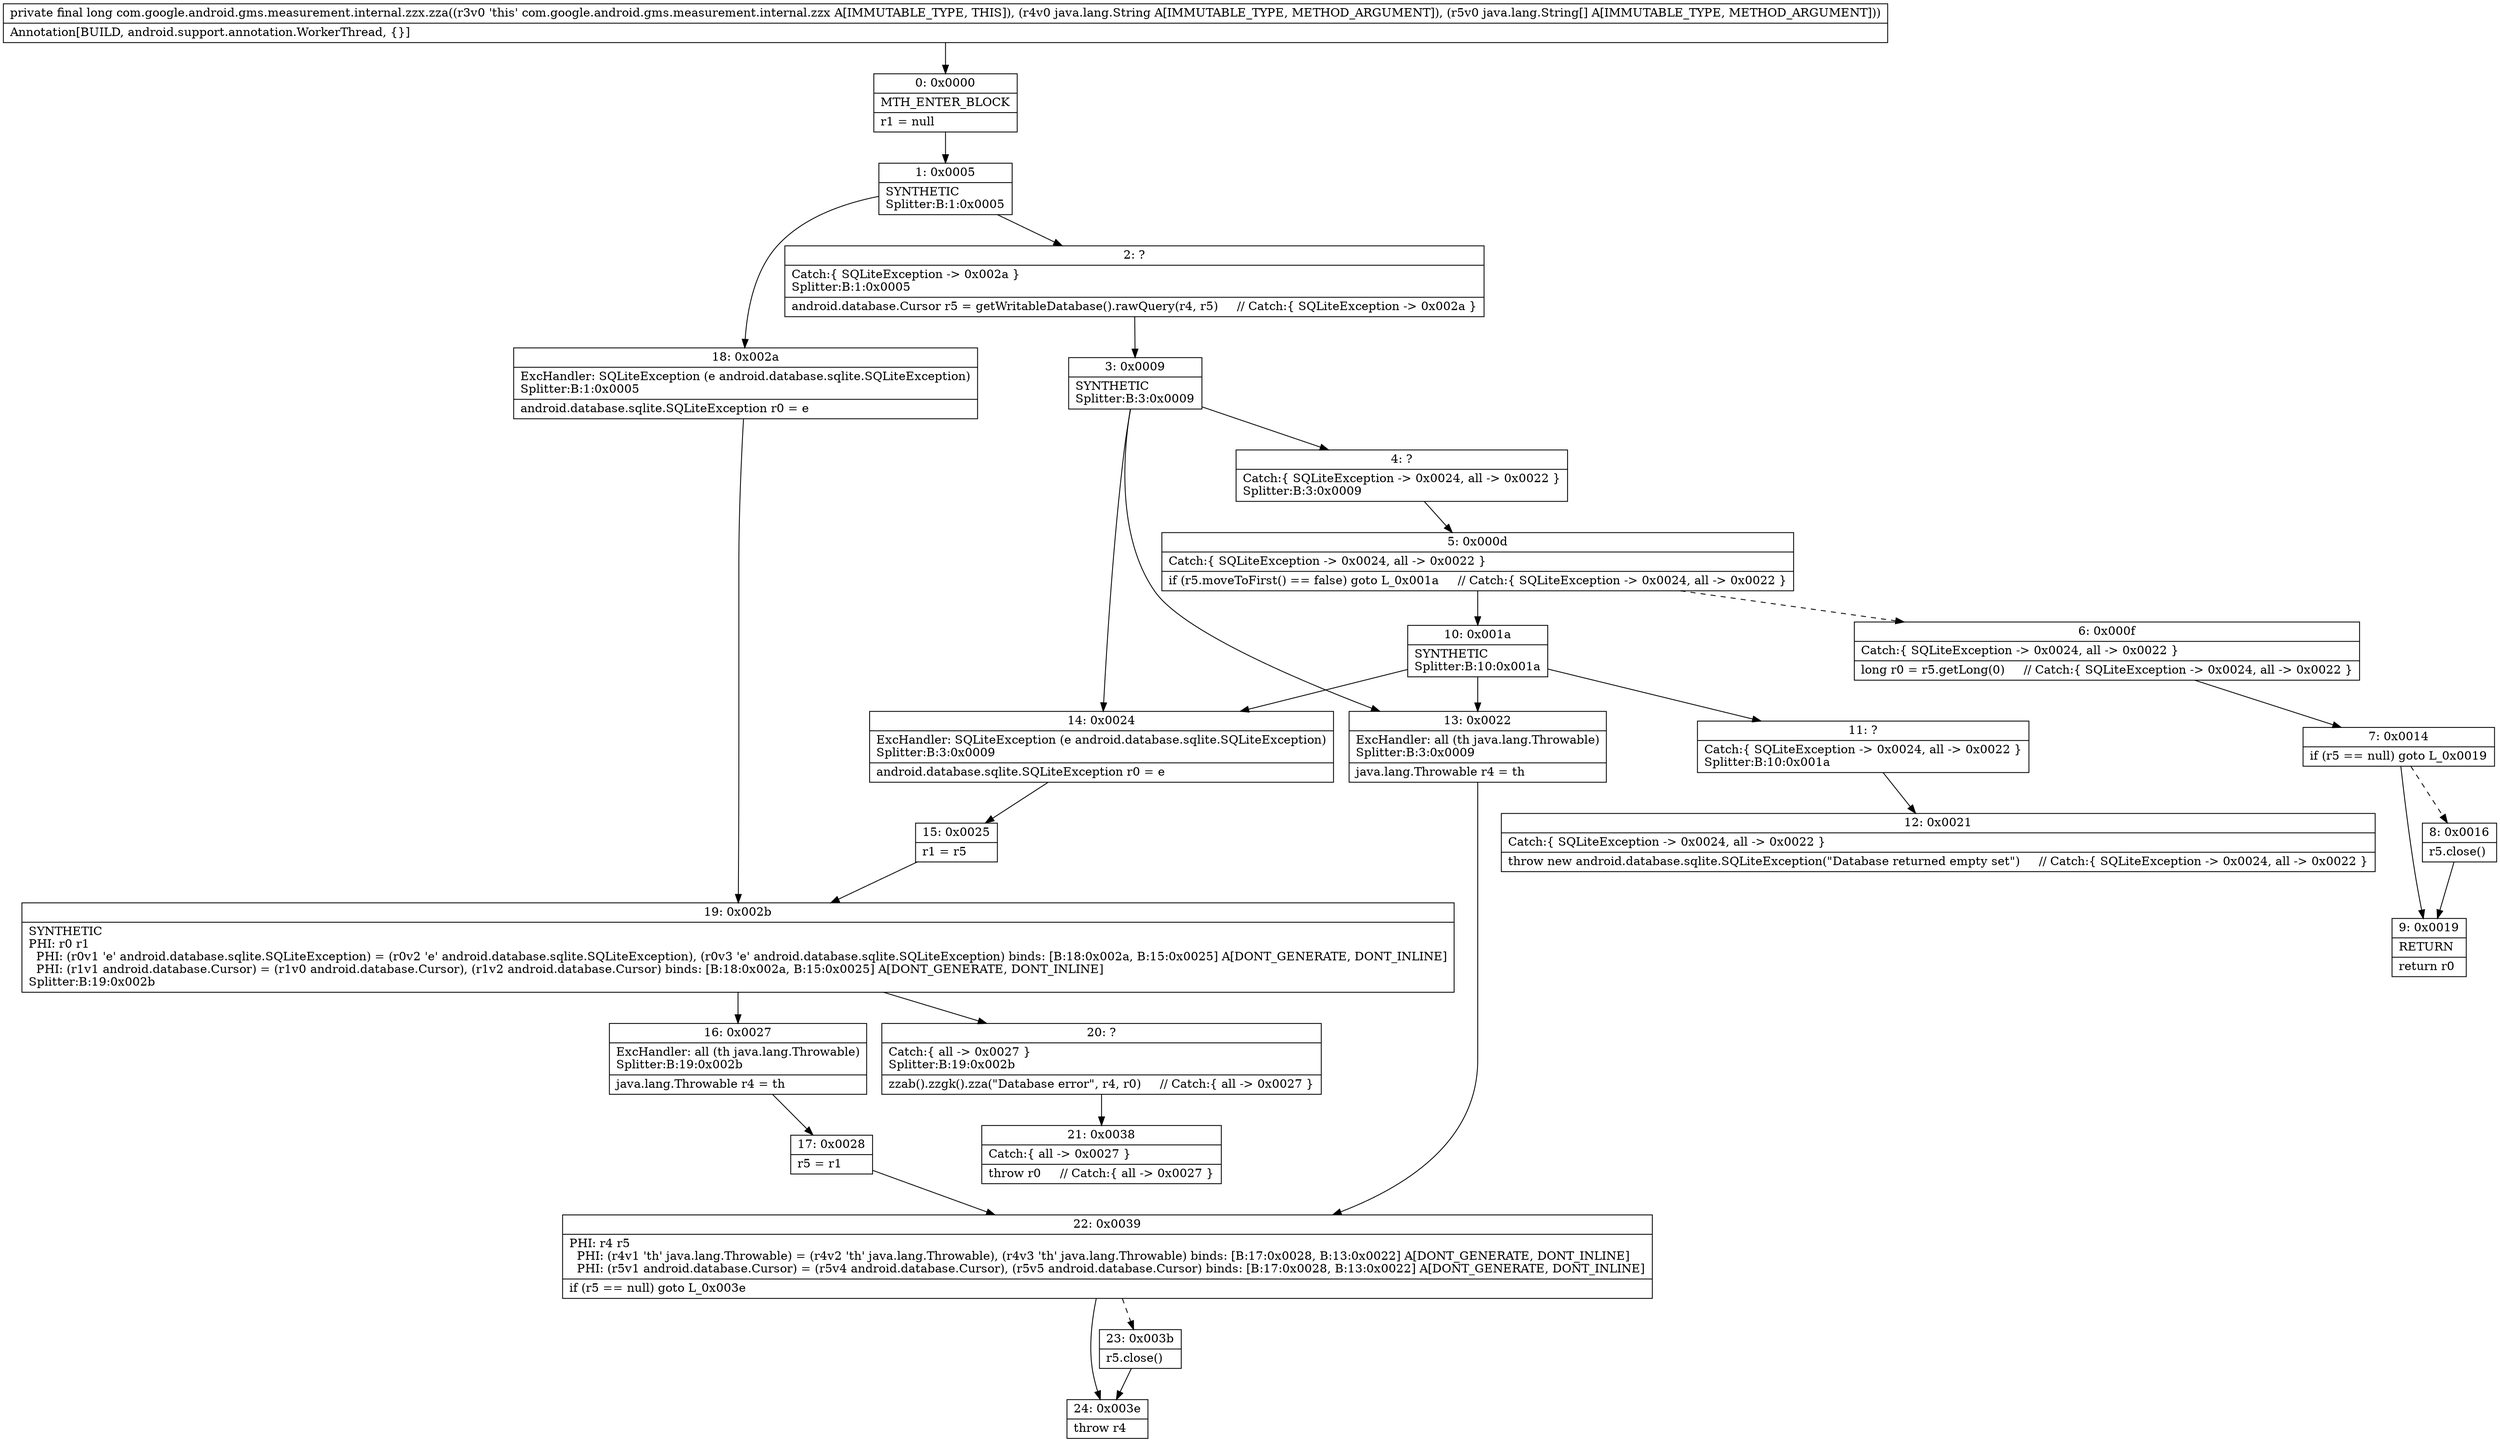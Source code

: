 digraph "CFG forcom.google.android.gms.measurement.internal.zzx.zza(Ljava\/lang\/String;[Ljava\/lang\/String;)J" {
Node_0 [shape=record,label="{0\:\ 0x0000|MTH_ENTER_BLOCK\l|r1 = null\l}"];
Node_1 [shape=record,label="{1\:\ 0x0005|SYNTHETIC\lSplitter:B:1:0x0005\l}"];
Node_2 [shape=record,label="{2\:\ ?|Catch:\{ SQLiteException \-\> 0x002a \}\lSplitter:B:1:0x0005\l|android.database.Cursor r5 = getWritableDatabase().rawQuery(r4, r5)     \/\/ Catch:\{ SQLiteException \-\> 0x002a \}\l}"];
Node_3 [shape=record,label="{3\:\ 0x0009|SYNTHETIC\lSplitter:B:3:0x0009\l}"];
Node_4 [shape=record,label="{4\:\ ?|Catch:\{ SQLiteException \-\> 0x0024, all \-\> 0x0022 \}\lSplitter:B:3:0x0009\l}"];
Node_5 [shape=record,label="{5\:\ 0x000d|Catch:\{ SQLiteException \-\> 0x0024, all \-\> 0x0022 \}\l|if (r5.moveToFirst() == false) goto L_0x001a     \/\/ Catch:\{ SQLiteException \-\> 0x0024, all \-\> 0x0022 \}\l}"];
Node_6 [shape=record,label="{6\:\ 0x000f|Catch:\{ SQLiteException \-\> 0x0024, all \-\> 0x0022 \}\l|long r0 = r5.getLong(0)     \/\/ Catch:\{ SQLiteException \-\> 0x0024, all \-\> 0x0022 \}\l}"];
Node_7 [shape=record,label="{7\:\ 0x0014|if (r5 == null) goto L_0x0019\l}"];
Node_8 [shape=record,label="{8\:\ 0x0016|r5.close()\l}"];
Node_9 [shape=record,label="{9\:\ 0x0019|RETURN\l|return r0\l}"];
Node_10 [shape=record,label="{10\:\ 0x001a|SYNTHETIC\lSplitter:B:10:0x001a\l}"];
Node_11 [shape=record,label="{11\:\ ?|Catch:\{ SQLiteException \-\> 0x0024, all \-\> 0x0022 \}\lSplitter:B:10:0x001a\l}"];
Node_12 [shape=record,label="{12\:\ 0x0021|Catch:\{ SQLiteException \-\> 0x0024, all \-\> 0x0022 \}\l|throw new android.database.sqlite.SQLiteException(\"Database returned empty set\")     \/\/ Catch:\{ SQLiteException \-\> 0x0024, all \-\> 0x0022 \}\l}"];
Node_13 [shape=record,label="{13\:\ 0x0022|ExcHandler: all (th java.lang.Throwable)\lSplitter:B:3:0x0009\l|java.lang.Throwable r4 = th\l}"];
Node_14 [shape=record,label="{14\:\ 0x0024|ExcHandler: SQLiteException (e android.database.sqlite.SQLiteException)\lSplitter:B:3:0x0009\l|android.database.sqlite.SQLiteException r0 = e\l}"];
Node_15 [shape=record,label="{15\:\ 0x0025|r1 = r5\l}"];
Node_16 [shape=record,label="{16\:\ 0x0027|ExcHandler: all (th java.lang.Throwable)\lSplitter:B:19:0x002b\l|java.lang.Throwable r4 = th\l}"];
Node_17 [shape=record,label="{17\:\ 0x0028|r5 = r1\l}"];
Node_18 [shape=record,label="{18\:\ 0x002a|ExcHandler: SQLiteException (e android.database.sqlite.SQLiteException)\lSplitter:B:1:0x0005\l|android.database.sqlite.SQLiteException r0 = e\l}"];
Node_19 [shape=record,label="{19\:\ 0x002b|SYNTHETIC\lPHI: r0 r1 \l  PHI: (r0v1 'e' android.database.sqlite.SQLiteException) = (r0v2 'e' android.database.sqlite.SQLiteException), (r0v3 'e' android.database.sqlite.SQLiteException) binds: [B:18:0x002a, B:15:0x0025] A[DONT_GENERATE, DONT_INLINE]\l  PHI: (r1v1 android.database.Cursor) = (r1v0 android.database.Cursor), (r1v2 android.database.Cursor) binds: [B:18:0x002a, B:15:0x0025] A[DONT_GENERATE, DONT_INLINE]\lSplitter:B:19:0x002b\l}"];
Node_20 [shape=record,label="{20\:\ ?|Catch:\{ all \-\> 0x0027 \}\lSplitter:B:19:0x002b\l|zzab().zzgk().zza(\"Database error\", r4, r0)     \/\/ Catch:\{ all \-\> 0x0027 \}\l}"];
Node_21 [shape=record,label="{21\:\ 0x0038|Catch:\{ all \-\> 0x0027 \}\l|throw r0     \/\/ Catch:\{ all \-\> 0x0027 \}\l}"];
Node_22 [shape=record,label="{22\:\ 0x0039|PHI: r4 r5 \l  PHI: (r4v1 'th' java.lang.Throwable) = (r4v2 'th' java.lang.Throwable), (r4v3 'th' java.lang.Throwable) binds: [B:17:0x0028, B:13:0x0022] A[DONT_GENERATE, DONT_INLINE]\l  PHI: (r5v1 android.database.Cursor) = (r5v4 android.database.Cursor), (r5v5 android.database.Cursor) binds: [B:17:0x0028, B:13:0x0022] A[DONT_GENERATE, DONT_INLINE]\l|if (r5 == null) goto L_0x003e\l}"];
Node_23 [shape=record,label="{23\:\ 0x003b|r5.close()\l}"];
Node_24 [shape=record,label="{24\:\ 0x003e|throw r4\l}"];
MethodNode[shape=record,label="{private final long com.google.android.gms.measurement.internal.zzx.zza((r3v0 'this' com.google.android.gms.measurement.internal.zzx A[IMMUTABLE_TYPE, THIS]), (r4v0 java.lang.String A[IMMUTABLE_TYPE, METHOD_ARGUMENT]), (r5v0 java.lang.String[] A[IMMUTABLE_TYPE, METHOD_ARGUMENT]))  | Annotation[BUILD, android.support.annotation.WorkerThread, \{\}]\l}"];
MethodNode -> Node_0;
Node_0 -> Node_1;
Node_1 -> Node_2;
Node_1 -> Node_18;
Node_2 -> Node_3;
Node_3 -> Node_4;
Node_3 -> Node_14;
Node_3 -> Node_13;
Node_4 -> Node_5;
Node_5 -> Node_6[style=dashed];
Node_5 -> Node_10;
Node_6 -> Node_7;
Node_7 -> Node_8[style=dashed];
Node_7 -> Node_9;
Node_8 -> Node_9;
Node_10 -> Node_11;
Node_10 -> Node_14;
Node_10 -> Node_13;
Node_11 -> Node_12;
Node_13 -> Node_22;
Node_14 -> Node_15;
Node_15 -> Node_19;
Node_16 -> Node_17;
Node_17 -> Node_22;
Node_18 -> Node_19;
Node_19 -> Node_20;
Node_19 -> Node_16;
Node_20 -> Node_21;
Node_22 -> Node_23[style=dashed];
Node_22 -> Node_24;
Node_23 -> Node_24;
}

